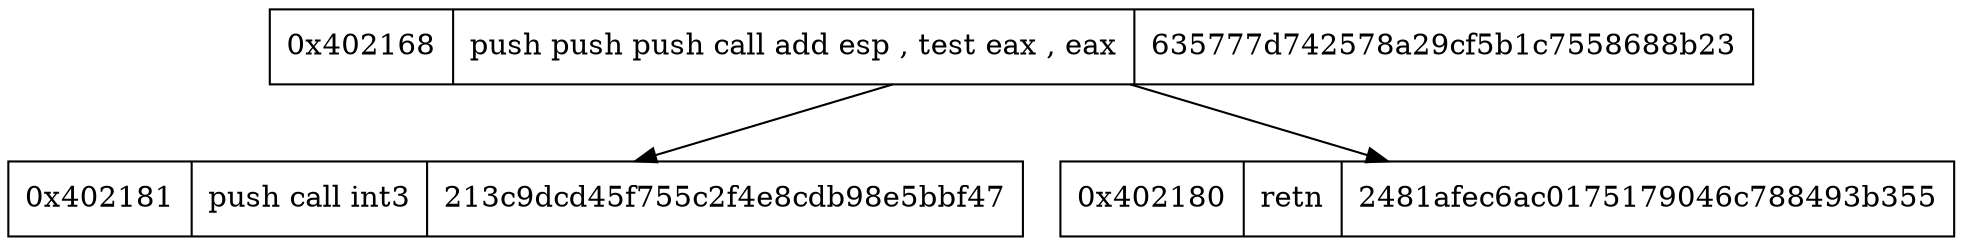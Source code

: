 digraph{
node [shape=record];
"0x402168"[label="0x402168|  push
 push
 push
 call
 add esp , 
 test eax ,  eax
| 635777d742578a29cf5b1c7558688b23"] "0x402168" -> "0x402181""0x402168" -> "0x402180""0x402181"[label="0x402181|  push
 call
 int3
| 213c9dcd45f755c2f4e8cdb98e5bbf47"] "0x402180"[label="0x402180|  retn
| 2481afec6ac0175179046c788493b355"] }